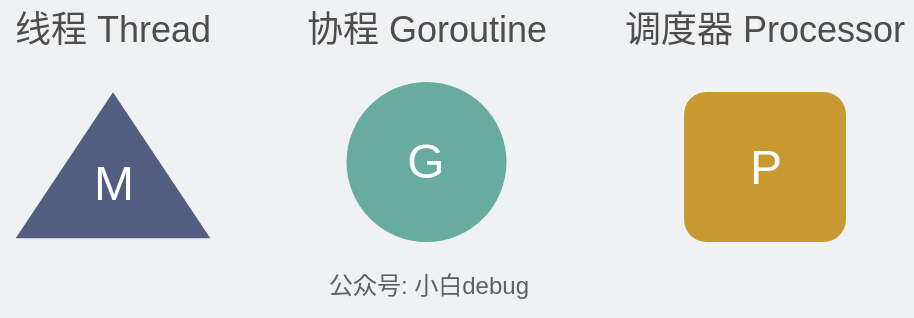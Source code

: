 <mxfile version="24.4.8" type="github">
  <diagram id="3228e29e-7158-1315-38df-8450db1d8a1d" name="Page-1">
    <mxGraphModel dx="828" dy="526" grid="0" gridSize="10" guides="1" tooltips="1" connect="1" arrows="1" fold="1" page="1" pageScale="1" pageWidth="600" pageHeight="229" background="#EFF1F3" math="0" shadow="0">
      <root>
        <mxCell id="0" />
        <mxCell id="1" parent="0" />
        <mxCell id="BWqk9ZWbY-ouSCO-_PN_-2" value="" style="triangle;whiteSpace=wrap;html=1;rotation=-90;strokeColor=none;fillColor=#525E80;" parent="1" vertex="1">
          <mxGeometry x="106" y="83" width="73" height="97.33" as="geometry" />
        </mxCell>
        <mxCell id="BWqk9ZWbY-ouSCO-_PN_-3" value="&lt;font style=&quot;font-size: 24px;&quot; color=&quot;#ffffff&quot;&gt;M&lt;/font&gt;" style="text;html=1;align=center;verticalAlign=middle;whiteSpace=wrap;rounded=0;" parent="1" vertex="1">
          <mxGeometry x="112.5" y="126" width="60" height="30" as="geometry" />
        </mxCell>
        <mxCell id="BWqk9ZWbY-ouSCO-_PN_-4" value="" style="ellipse;whiteSpace=wrap;html=1;aspect=fixed;strokeColor=none;fillColor=#68AB9F;" parent="1" vertex="1">
          <mxGeometry x="259.25" y="90" width="80" height="80" as="geometry" />
        </mxCell>
        <mxCell id="BWqk9ZWbY-ouSCO-_PN_-5" value="&lt;font style=&quot;font-size: 24px;&quot; color=&quot;#ffffff&quot;&gt;G&lt;/font&gt;" style="text;html=1;align=center;verticalAlign=middle;whiteSpace=wrap;rounded=0;" parent="1" vertex="1">
          <mxGeometry x="269.25" y="115" width="60" height="30" as="geometry" />
        </mxCell>
        <mxCell id="BWqk9ZWbY-ouSCO-_PN_-8" value="" style="rounded=1;whiteSpace=wrap;html=1;strokeColor=none;fillColor=#C89931;" parent="1" vertex="1">
          <mxGeometry x="428" y="95" width="81" height="75" as="geometry" />
        </mxCell>
        <mxCell id="BWqk9ZWbY-ouSCO-_PN_-9" value="&lt;font color=&quot;#4d4d4d&quot; style=&quot;font-size: 18px;&quot;&gt;线程 Thread&lt;/font&gt;" style="text;html=1;align=center;verticalAlign=middle;whiteSpace=wrap;rounded=0;" parent="1" vertex="1">
          <mxGeometry x="86" y="49" width="113" height="30" as="geometry" />
        </mxCell>
        <mxCell id="BWqk9ZWbY-ouSCO-_PN_-10" value="&lt;font color=&quot;#4d4d4d&quot;&gt;&lt;span style=&quot;font-size: 18px;&quot;&gt;协程 Goroutine&lt;/span&gt;&lt;/font&gt;" style="text;html=1;align=center;verticalAlign=middle;whiteSpace=wrap;rounded=0;" parent="1" vertex="1">
          <mxGeometry x="231" y="49" width="136.5" height="30" as="geometry" />
        </mxCell>
        <mxCell id="BWqk9ZWbY-ouSCO-_PN_-11" value="&lt;font color=&quot;#4d4d4d&quot;&gt;&lt;span style=&quot;font-size: 18px;&quot;&gt;调度器 Processor&lt;/span&gt;&lt;/font&gt;" style="text;html=1;align=center;verticalAlign=middle;whiteSpace=wrap;rounded=0;" parent="1" vertex="1">
          <mxGeometry x="395.06" y="49" width="146.87" height="30" as="geometry" />
        </mxCell>
        <mxCell id="BWqk9ZWbY-ouSCO-_PN_-12" value="&lt;font style=&quot;font-size: 24px;&quot; color=&quot;#ffffff&quot;&gt;P&lt;/font&gt;" style="text;html=1;align=center;verticalAlign=middle;whiteSpace=wrap;rounded=0;" parent="1" vertex="1">
          <mxGeometry x="438.5" y="117.5" width="60" height="30" as="geometry" />
        </mxCell>
        <mxCell id="-k_Vp0NaaLPXL4A_LhEG-1" value="公众号: 小白debug" style="text;html=1;align=center;verticalAlign=middle;whiteSpace=wrap;rounded=0;opacity=80;textOpacity=60;" vertex="1" parent="1">
          <mxGeometry x="240" y="177" width="121" height="30" as="geometry" />
        </mxCell>
      </root>
    </mxGraphModel>
  </diagram>
</mxfile>
